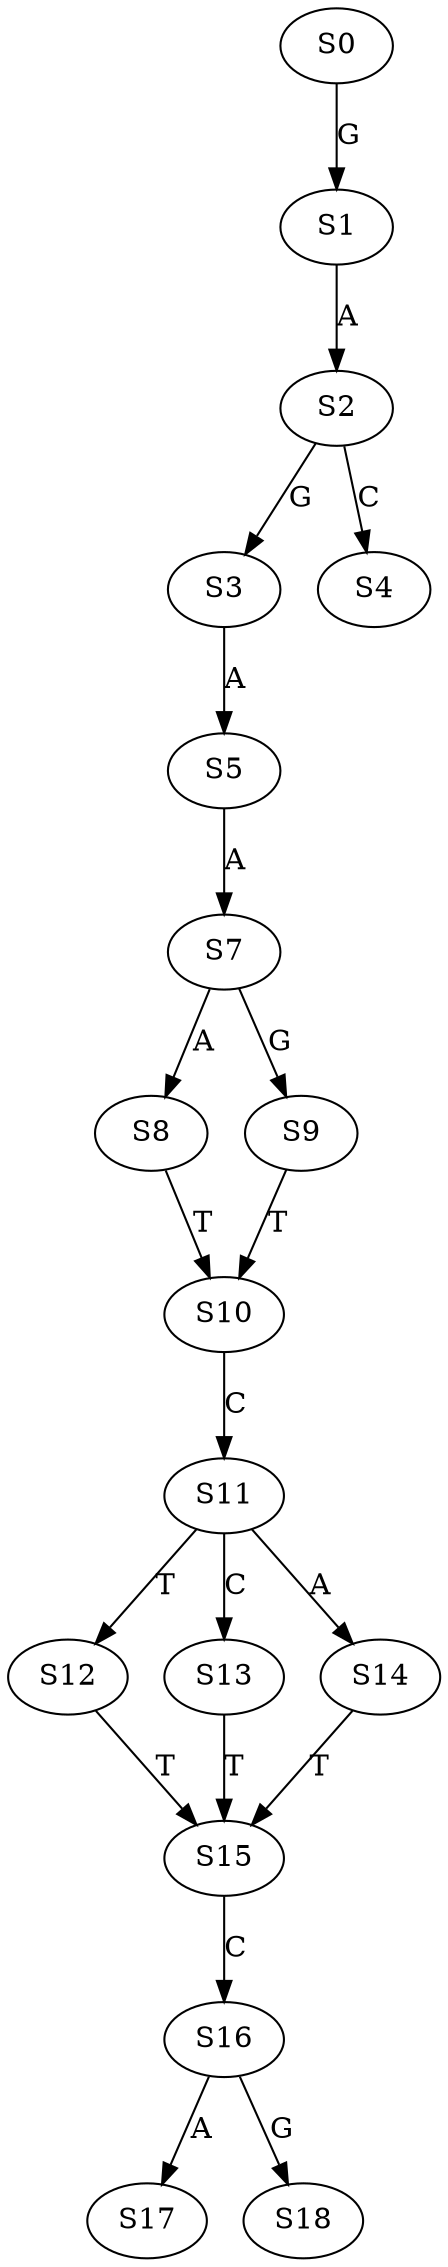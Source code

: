 strict digraph  {
	S0 -> S1 [ label = G ];
	S1 -> S2 [ label = A ];
	S2 -> S3 [ label = G ];
	S2 -> S4 [ label = C ];
	S3 -> S5 [ label = A ];
	S5 -> S7 [ label = A ];
	S7 -> S8 [ label = A ];
	S7 -> S9 [ label = G ];
	S8 -> S10 [ label = T ];
	S9 -> S10 [ label = T ];
	S10 -> S11 [ label = C ];
	S11 -> S12 [ label = T ];
	S11 -> S13 [ label = C ];
	S11 -> S14 [ label = A ];
	S12 -> S15 [ label = T ];
	S13 -> S15 [ label = T ];
	S14 -> S15 [ label = T ];
	S15 -> S16 [ label = C ];
	S16 -> S17 [ label = A ];
	S16 -> S18 [ label = G ];
}
